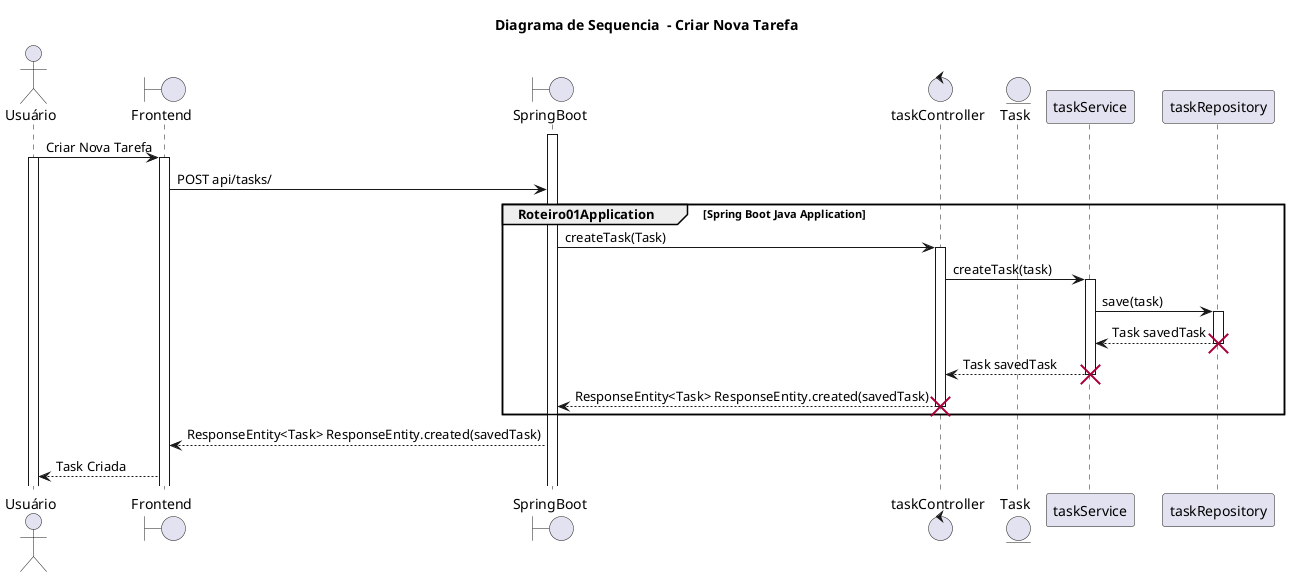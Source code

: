 @startuml
title Diagrama de Sequencia  - Criar Nova Tarefa
actor Usuário
Boundary Frontend
Boundary SpringBoot
Control taskController
Entity Task
Participant taskService
Participant taskRepository
activate SpringBoot
Usuário -> Frontend: Criar Nova Tarefa
activate Usuário
activate Frontend
Frontend -> SpringBoot: POST api/tasks/
group Roteiro01Application [Spring Boot Java Application]
SpringBoot -> taskController: createTask(Task)
activate taskController
taskController -> taskService: createTask(task)
activate taskService
taskService -> taskRepository: save(task)
activate taskRepository
taskRepository --> taskService: Task savedTask
destroy taskRepository
taskService --> taskController: Task savedTask
destroy taskService
taskController --> SpringBoot: ResponseEntity<Task> ResponseEntity.created(savedTask)
destroy taskController
end
SpringBoot --> Frontend : ResponseEntity<Task> ResponseEntity.created(savedTask)
Frontend --> Usuário: Task Criada
@enduml
